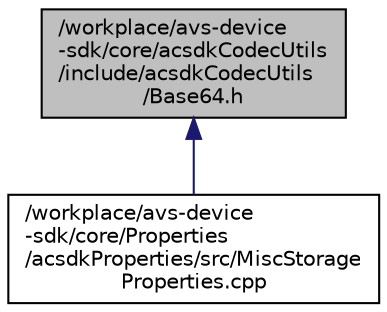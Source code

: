 digraph "/workplace/avs-device-sdk/core/acsdkCodecUtils/include/acsdkCodecUtils/Base64.h"
{
 // LATEX_PDF_SIZE
  edge [fontname="Helvetica",fontsize="10",labelfontname="Helvetica",labelfontsize="10"];
  node [fontname="Helvetica",fontsize="10",shape=record];
  Node1 [label="/workplace/avs-device\l-sdk/core/acsdkCodecUtils\l/include/acsdkCodecUtils\l/Base64.h",height=0.2,width=0.4,color="black", fillcolor="grey75", style="filled", fontcolor="black",tooltip=" "];
  Node1 -> Node2 [dir="back",color="midnightblue",fontsize="10",style="solid",fontname="Helvetica"];
  Node2 [label="/workplace/avs-device\l-sdk/core/Properties\l/acsdkProperties/src/MiscStorage\lProperties.cpp",height=0.2,width=0.4,color="black", fillcolor="white", style="filled",URL="$_misc_storage_properties_8cpp.html",tooltip=" "];
}
